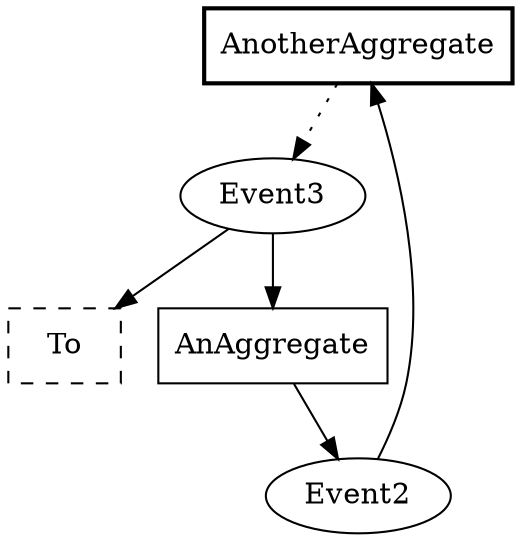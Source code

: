 digraph {
splines=spline;
"AnotherAggregate" -> "Event3" [style=dotted];
"Event3" -> "To" [style=solid];
"AnAggregate" -> "Event2" [style=solid];
"Event3" -> "AnAggregate" [style=solid];
"Event2" -> "AnotherAggregate" [style=solid];
"AnAggregate"[shape=box];
"Event2"[shape=ellipse];
"Event3"[shape=ellipse];
"AnotherAggregate"[shape=box,style=bold];
"To"[shape=box,style=dashed];
}

